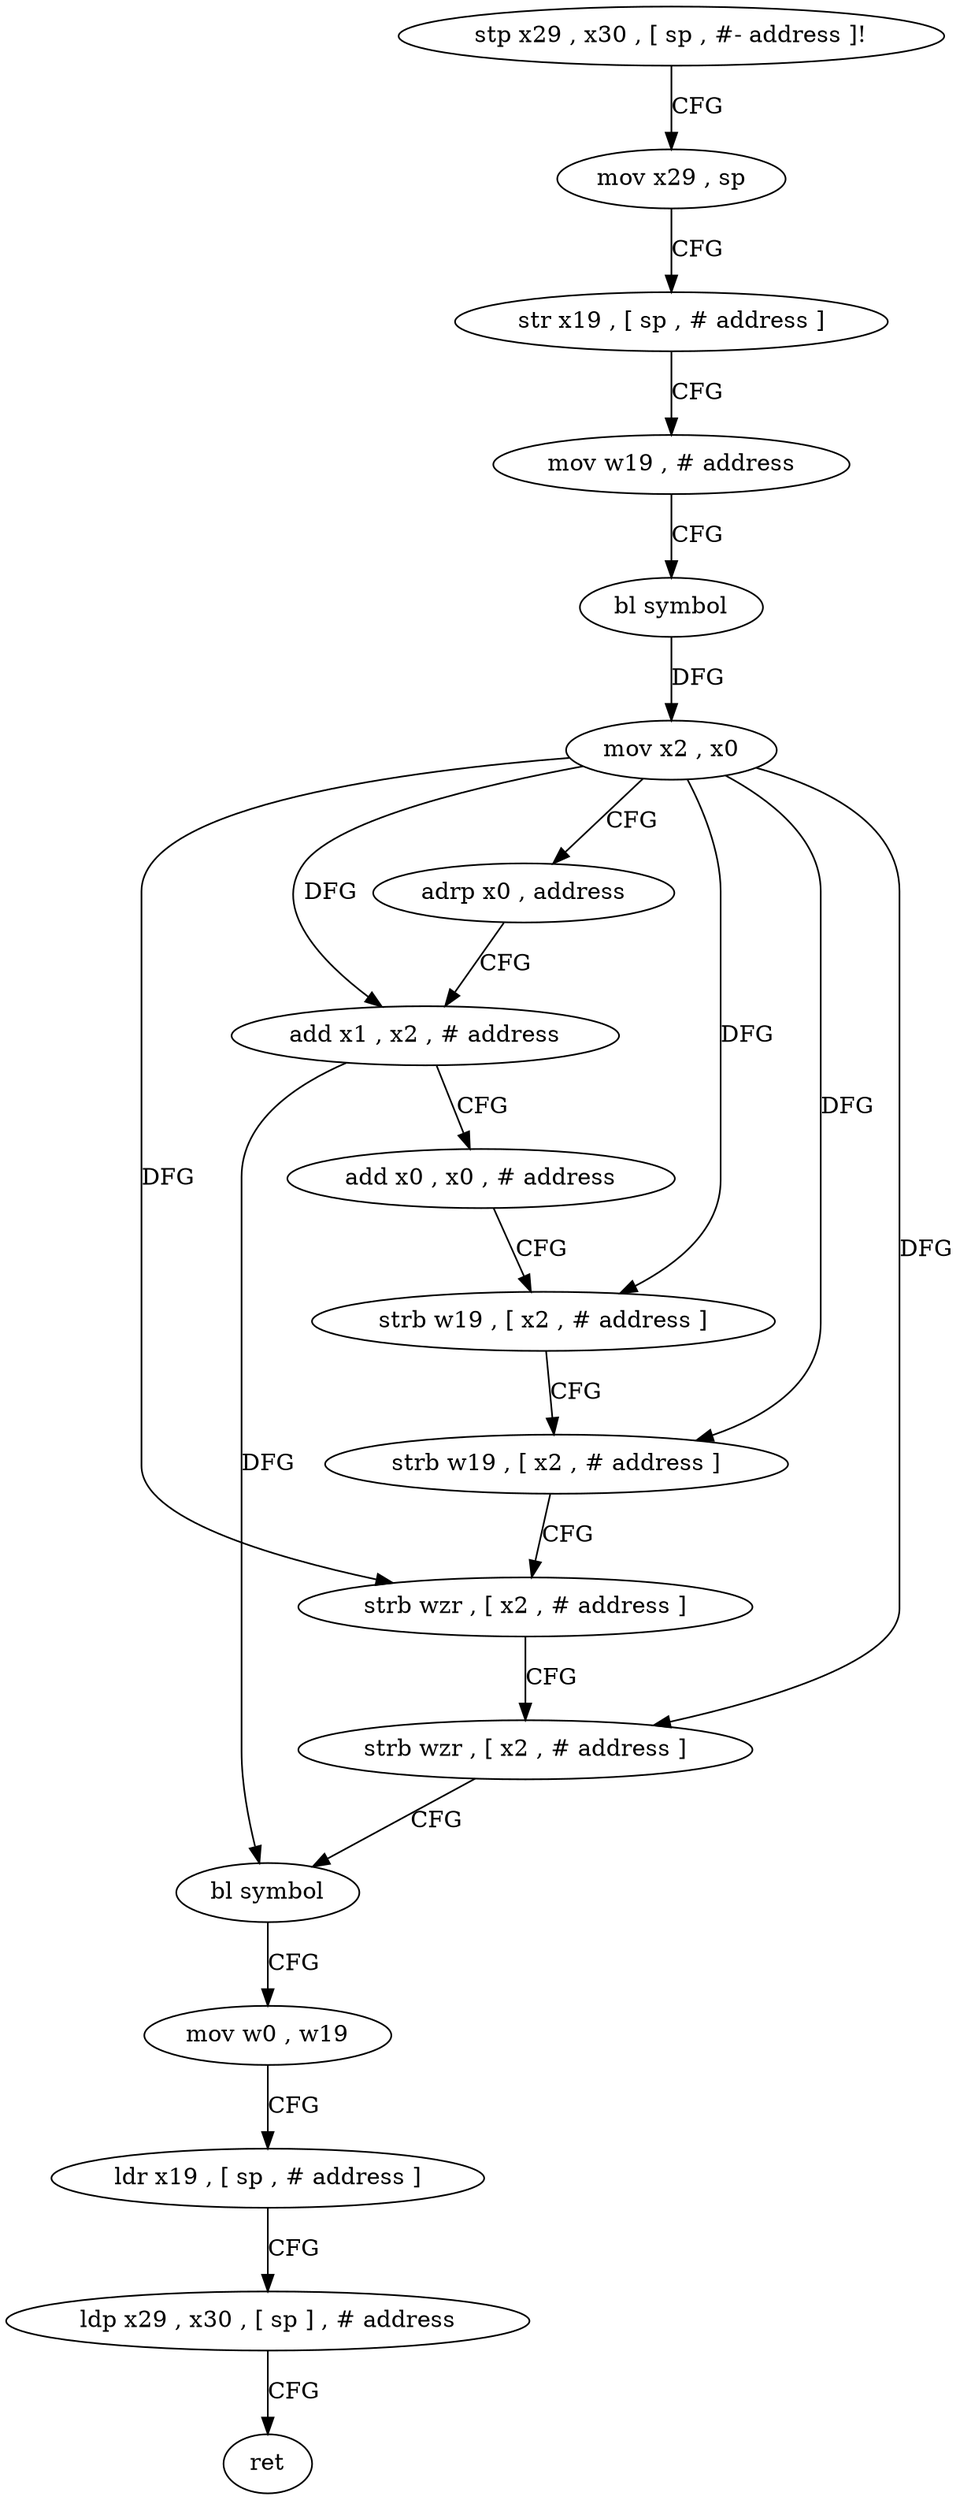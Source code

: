 digraph "func" {
"4248856" [label = "stp x29 , x30 , [ sp , #- address ]!" ]
"4248860" [label = "mov x29 , sp" ]
"4248864" [label = "str x19 , [ sp , # address ]" ]
"4248868" [label = "mov w19 , # address" ]
"4248872" [label = "bl symbol" ]
"4248876" [label = "mov x2 , x0" ]
"4248880" [label = "adrp x0 , address" ]
"4248884" [label = "add x1 , x2 , # address" ]
"4248888" [label = "add x0 , x0 , # address" ]
"4248892" [label = "strb w19 , [ x2 , # address ]" ]
"4248896" [label = "strb w19 , [ x2 , # address ]" ]
"4248900" [label = "strb wzr , [ x2 , # address ]" ]
"4248904" [label = "strb wzr , [ x2 , # address ]" ]
"4248908" [label = "bl symbol" ]
"4248912" [label = "mov w0 , w19" ]
"4248916" [label = "ldr x19 , [ sp , # address ]" ]
"4248920" [label = "ldp x29 , x30 , [ sp ] , # address" ]
"4248924" [label = "ret" ]
"4248856" -> "4248860" [ label = "CFG" ]
"4248860" -> "4248864" [ label = "CFG" ]
"4248864" -> "4248868" [ label = "CFG" ]
"4248868" -> "4248872" [ label = "CFG" ]
"4248872" -> "4248876" [ label = "DFG" ]
"4248876" -> "4248880" [ label = "CFG" ]
"4248876" -> "4248884" [ label = "DFG" ]
"4248876" -> "4248892" [ label = "DFG" ]
"4248876" -> "4248896" [ label = "DFG" ]
"4248876" -> "4248900" [ label = "DFG" ]
"4248876" -> "4248904" [ label = "DFG" ]
"4248880" -> "4248884" [ label = "CFG" ]
"4248884" -> "4248888" [ label = "CFG" ]
"4248884" -> "4248908" [ label = "DFG" ]
"4248888" -> "4248892" [ label = "CFG" ]
"4248892" -> "4248896" [ label = "CFG" ]
"4248896" -> "4248900" [ label = "CFG" ]
"4248900" -> "4248904" [ label = "CFG" ]
"4248904" -> "4248908" [ label = "CFG" ]
"4248908" -> "4248912" [ label = "CFG" ]
"4248912" -> "4248916" [ label = "CFG" ]
"4248916" -> "4248920" [ label = "CFG" ]
"4248920" -> "4248924" [ label = "CFG" ]
}
